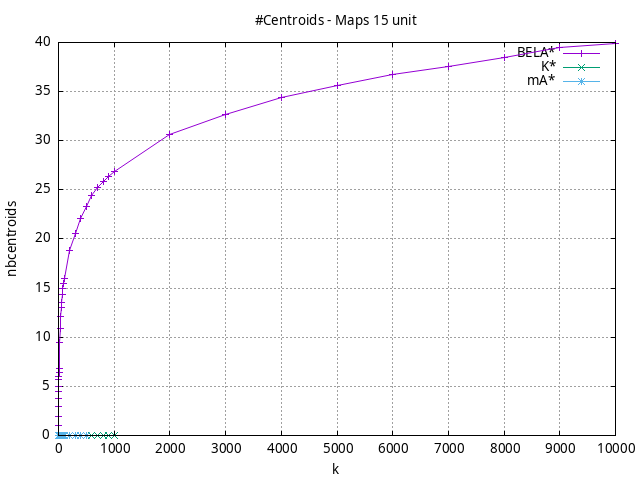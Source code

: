#!/usr/bin/gnuplot
# -*- coding: utf-8 -*-
#
# results/maps/unit/15/random512-15.heuristic.unit.nbcentroids.gnuplot
#
# Started on 04/07/2024 21:47:12
# Author: Carlos Linares López
set grid
set xlabel "k"
set ylabel "nbcentroids"

set title "#Centroids - Maps 15 unit"

set terminal png enhanced font "Ariel,10"
set output 'random512-15.heuristic.unit.nbcentroids.png'

plot "-" title "BELA*"      with linesp, "-" title "K*"      with linesp, "-" title "mA*"      with linesp

	1 1.0
	2 1.98
	3 2.96
	4 3.76
	5 4.52
	6 5.01
	7 5.72
	8 6.0
	9 6.46
	10 6.86
	20 9.48
	30 10.85
	40 12.14
	50 13.0
	60 13.55
	70 14.35
	80 14.97
	90 15.44
	100 15.99
	200 18.82
	300 20.52
	400 22.07
	500 23.31
	600 24.43
	700 25.22
	800 25.87
	900 26.37
	1000 26.86
	2000 30.64
	3000 32.67
	4000 34.39
	5000 35.58
	6000 36.77
	7000 37.55
	8000 38.46
	9000 39.48
	10000 39.91
end
	1 0.0
	2 0.0
	3 0.0
	4 0.0
	5 0.0
	6 0.0
	7 0.0
	8 0.0
	9 0.0
	10 0.0
	20 0.0
	30 0.0
	40 0.0
	50 0.0
	60 0.0
	70 0.0
	80 0.0
	90 0.0
	100 0.0
	200 0.0
	300 0.0
	400 0.0
	500 0.0
	600 0.0
	700 0.0
	800 0.0
	900 0.0
	1000 0.0
end
	1 0.0
	2 0.0
	3 0.0
	4 0.0
	5 0.0
	6 0.0
	7 0.0
	8 0.0
	9 0.0
	10 0.0
	20 0.0
	30 0.0
	40 0.0
	50 0.0
	60 0.0
	70 0.0
	80 0.0
	90 0.0
	100 0.0
	200 0.0
	300 0.0
	400 0.0
	500 0.0
end
